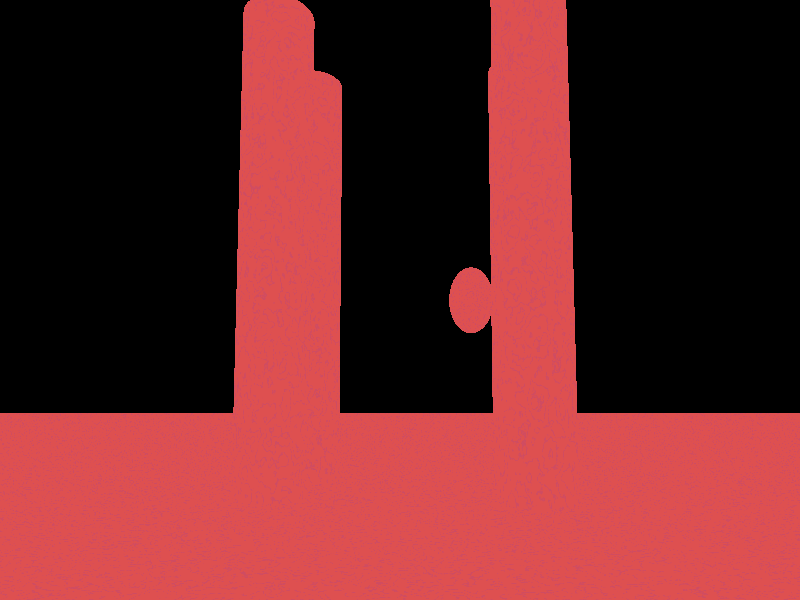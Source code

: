 #include "colors.inc"
#include "textures.inc" 


//declare camera
camera {
    angle 70 //set the FOV   
    right x*2  //this sets the aspect ratio (2/1)
    location  <4 , 3.0 ,-30>      //camera location
    look_at   <0.0 , 7.0 , 0.0>                    //where the camera looks
}                                   

//define colour for reuse later on
#declare flesh_pigment =  
pigment {
	agate    //use agate pattern
	agate_turb 2              //set the turbulance of the pattern
	color_map {       
        [-0.03 0.2 color rgb<0.6,0.07,0.13> color rgb<0.73,0.08,0.08> ]     //create a blend between blueish and red
    }
} 

//the light
light_source {
    <12,20,-5>, color rgb<0.5,0.2,0.2>    //light position and colour of light
}    

//the sun?    
#declare SunPos = <3,20,100>;   //variable to set the position of the sphere and the 
light_source {SunPos, color White*5} //create a light source, multiply the colour to increase light intensity
sphere {SunPos, 5
	texture {
		pigment {flesh_pigment}
		finish {ambient 10 diffuse 0}
	}
	no_shadow        //prevent the sun from casting a shadow
}

//create a fog
fog{
    fog_type   2
    distance 5
    color rgb<0.01,-0.01,-0.01>
    fog_offset 0.5
    fog_alt  2.0 
    turbulence 0.5
} 


//create floor	
plane { 
	<0, 1, 0>, 0          //plane defined at y=0
	pigment {flesh_pigment}    //use the pigment defined earlier
	finish {
		specular 0.08    //set specular lighting value
	}  
	normal {
		agate -0.2  //use this for normal
    }
}

//pillars   
#declare pillar_space = 7;    //determines how far apart to space the pillars

cylinder {
    <-pillar_space,0,0>,<-pillar_space,18,0>,2     //positions for the bottom and top of the pillar, followed by the radius
    pigment {flesh_pigment}
	finish {
		specular 0.08     
	}  
	normal {
		agate -0.2
    }
}

cylinder {
    <pillar_space,0,0>,<pillar_space,18,0>,2
    pigment {flesh_pigment}
	finish {
		specular 0.08
	}  
	normal {
		agate -0.2
    }
}

cylinder {
    <-pillar_space,0,pillar_space>,<-pillar_space,18,pillar_space>,2
    pigment {flesh_pigment}
	finish {
		specular 0.08
	}  
	normal {
		agate -0.2
    }
}

cylinder {
    <pillar_space,0,pillar_space>,<pillar_space,18,pillar_space>,2
    pigment {flesh_pigment}
	finish {
		specular 0.08
	}  
	normal {
		agate -0.2
    }
}                                                                 

